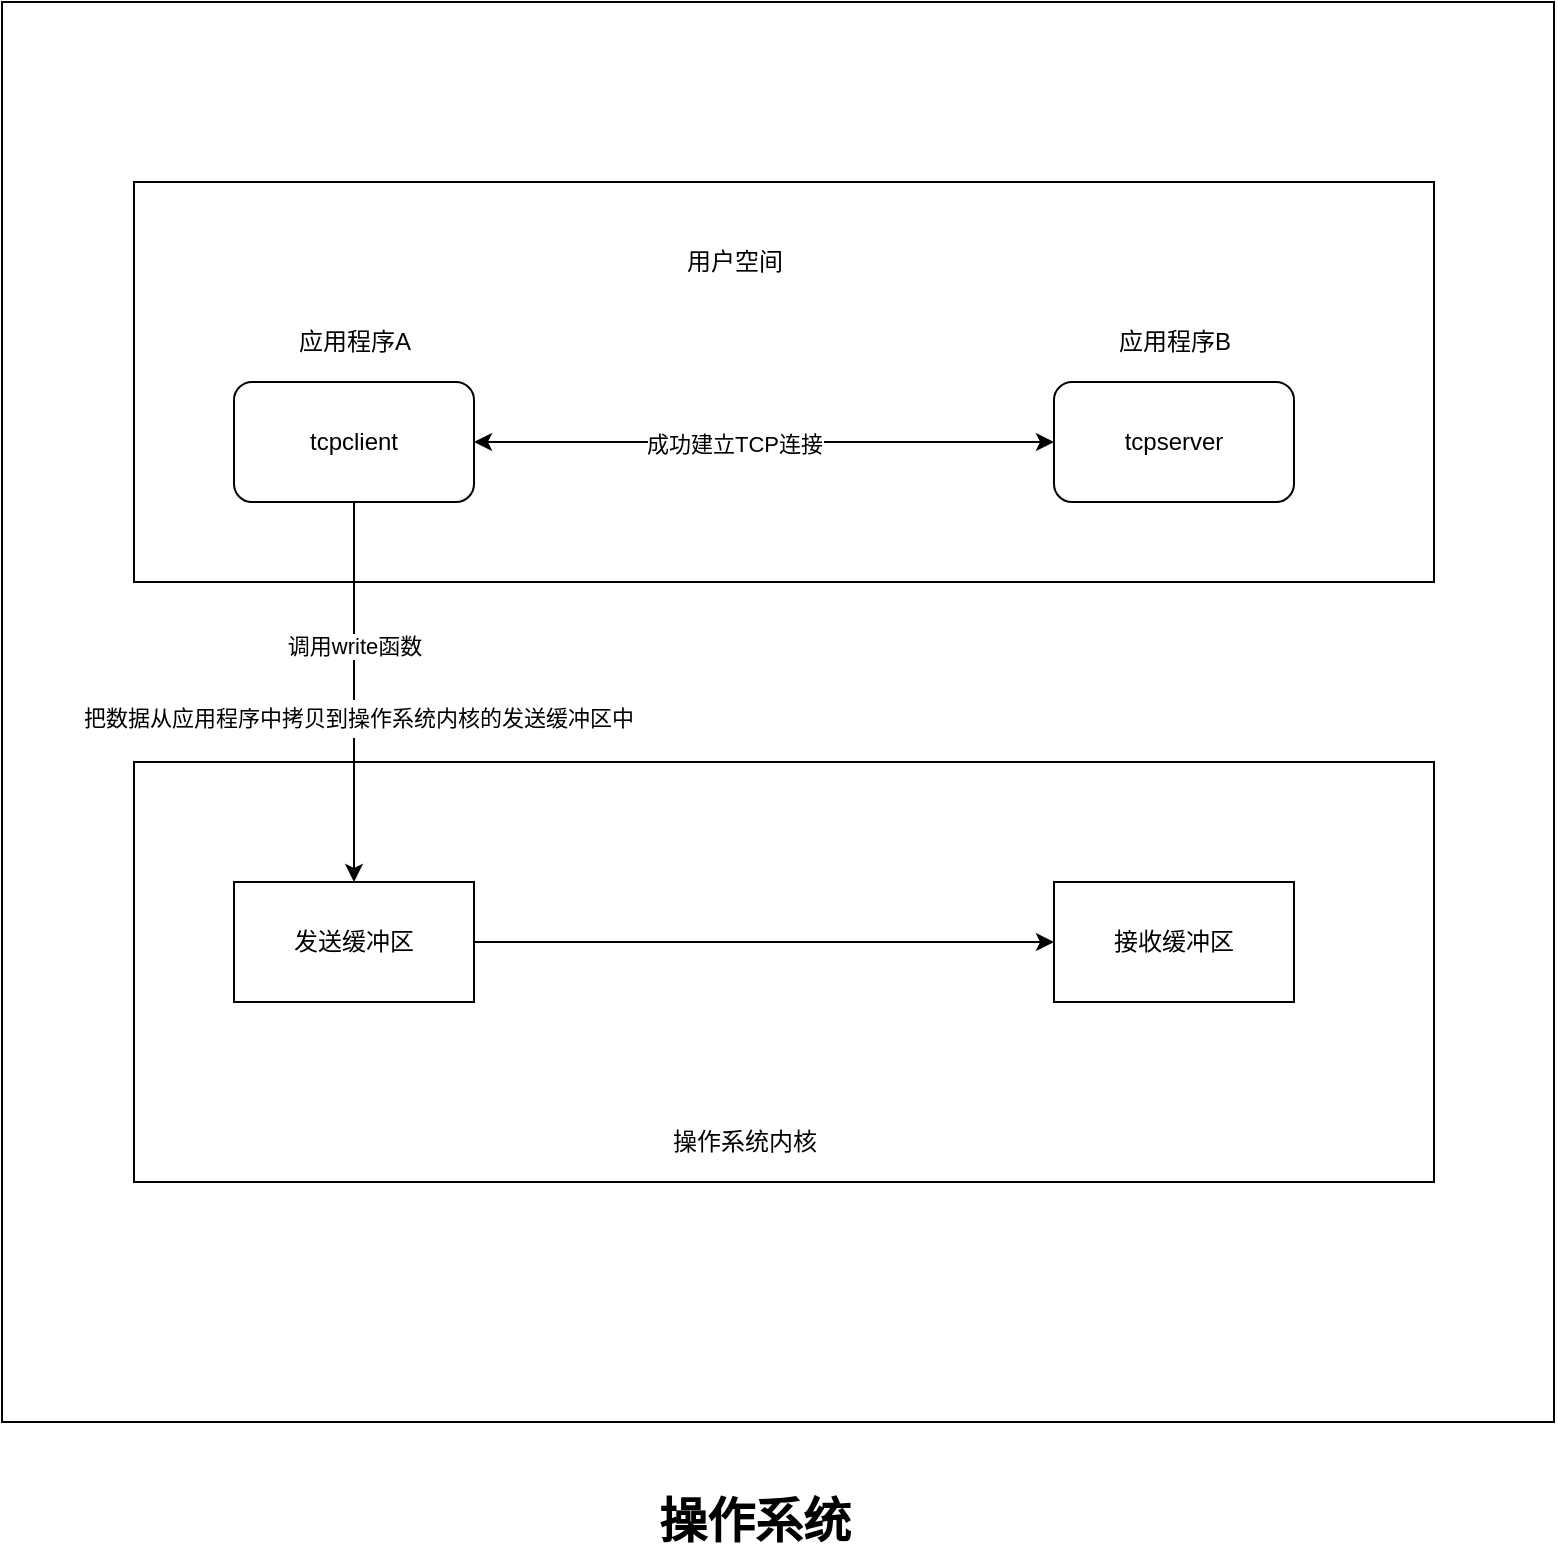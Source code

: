 <mxfile version="16.0.3" type="github">
  <diagram id="8cFxdki_IGBZTcbh_hcU" name="第 1 页">
    <mxGraphModel dx="1488" dy="907" grid="1" gridSize="10" guides="1" tooltips="1" connect="1" arrows="1" fold="1" page="1" pageScale="1" pageWidth="827" pageHeight="1169" math="0" shadow="0">
      <root>
        <mxCell id="0" />
        <mxCell id="1" parent="0" />
        <mxCell id="_ySzMrgHGohoPpWGrHTG-3" value="" style="rounded=0;whiteSpace=wrap;html=1;" parent="1" vertex="1">
          <mxGeometry x="24" y="170" width="776" height="710" as="geometry" />
        </mxCell>
        <mxCell id="_ySzMrgHGohoPpWGrHTG-21" value="" style="rounded=0;whiteSpace=wrap;html=1;" parent="1" vertex="1">
          <mxGeometry x="90" y="260" width="650" height="200" as="geometry" />
        </mxCell>
        <mxCell id="_ySzMrgHGohoPpWGrHTG-17" value="" style="rounded=0;whiteSpace=wrap;html=1;" parent="1" vertex="1">
          <mxGeometry x="90" y="550" width="650" height="210" as="geometry" />
        </mxCell>
        <mxCell id="_ySzMrgHGohoPpWGrHTG-15" style="edgeStyle=orthogonalEdgeStyle;rounded=0;orthogonalLoop=1;jettySize=auto;html=1;exitX=0.5;exitY=1;exitDx=0;exitDy=0;entryX=0.5;entryY=0;entryDx=0;entryDy=0;" parent="1" source="_ySzMrgHGohoPpWGrHTG-1" target="_ySzMrgHGohoPpWGrHTG-6" edge="1">
          <mxGeometry relative="1" as="geometry" />
        </mxCell>
        <mxCell id="_ySzMrgHGohoPpWGrHTG-16" value="调用write函数" style="edgeLabel;html=1;align=center;verticalAlign=middle;resizable=0;points=[];" parent="_ySzMrgHGohoPpWGrHTG-15" vertex="1" connectable="0">
          <mxGeometry x="-0.25" relative="1" as="geometry">
            <mxPoint as="offset" />
          </mxGeometry>
        </mxCell>
        <mxCell id="_ySzMrgHGohoPpWGrHTG-19" value="&lt;span style=&quot;color: rgba(0 , 0 , 0 , 0) ; font-family: monospace ; font-size: 0px ; background-color: rgb(248 , 249 , 250)&quot;&gt;%3CmxGraphModel%3E%3Croot%3E%3CmxCell%20id%3D%220%22%2F%3E%3CmxCell%20id%3D%221%22%20parent%3D%220%22%2F%3E%3CmxCell%20id%3D%222%22%20value%3D%22%E5%BA%94%E7%94%A8%E7%A8%8B%E5%BA%8FA%22%20style%3D%22text%3Bhtml%3D1%3Balign%3Dcenter%3BverticalAlign%3Dmiddle%3Bresizable%3D0%3Bpoints%3D%5B%5D%3Bautosize%3D1%3BstrokeColor%3Dnone%3BfillColor%3Dnone%3B%22%20vertex%3D%221%22%20parent%3D%221%22%3E%3CmxGeometry%20x%3D%22165%22%20y%3D%22330%22%20width%3D%2270%22%20height%3D%2220%22%20as%3D%22geometry%22%2F%3E%3C%2FmxCell%3E%3C%2Froot%3E%3C%2FmxGraphModel%3E&lt;/span&gt;" style="edgeLabel;html=1;align=center;verticalAlign=middle;resizable=0;points=[];" parent="_ySzMrgHGohoPpWGrHTG-15" vertex="1" connectable="0">
          <mxGeometry x="0.154" relative="1" as="geometry">
            <mxPoint as="offset" />
          </mxGeometry>
        </mxCell>
        <mxCell id="_ySzMrgHGohoPpWGrHTG-20" value="&lt;div style=&quot;line-height: 1.75 ; text-align: left&quot;&gt;把数据从应用程序中拷贝到操作系统内核的发送缓冲区中&lt;/div&gt;" style="edgeLabel;html=1;align=center;verticalAlign=middle;resizable=0;points=[];" parent="_ySzMrgHGohoPpWGrHTG-15" vertex="1" connectable="0">
          <mxGeometry x="0.133" y="2" relative="1" as="geometry">
            <mxPoint as="offset" />
          </mxGeometry>
        </mxCell>
        <mxCell id="_ySzMrgHGohoPpWGrHTG-1" value="tcpclient" style="rounded=1;whiteSpace=wrap;html=1;" parent="1" vertex="1">
          <mxGeometry x="140" y="360" width="120" height="60" as="geometry" />
        </mxCell>
        <mxCell id="_ySzMrgHGohoPpWGrHTG-2" value="tcpserver" style="rounded=1;whiteSpace=wrap;html=1;" parent="1" vertex="1">
          <mxGeometry x="550" y="360" width="120" height="60" as="geometry" />
        </mxCell>
        <mxCell id="_ySzMrgHGohoPpWGrHTG-4" value="操作系统" style="text;strokeColor=none;fillColor=none;html=1;fontSize=24;fontStyle=1;verticalAlign=middle;align=center;" parent="1" vertex="1">
          <mxGeometry x="350" y="910" width="100" height="40" as="geometry" />
        </mxCell>
        <mxCell id="_ySzMrgHGohoPpWGrHTG-6" value="发送缓冲区" style="rounded=0;whiteSpace=wrap;html=1;" parent="1" vertex="1">
          <mxGeometry x="140" y="610" width="120" height="60" as="geometry" />
        </mxCell>
        <mxCell id="_ySzMrgHGohoPpWGrHTG-8" value="应用程序A" style="text;html=1;align=center;verticalAlign=middle;resizable=0;points=[];autosize=1;strokeColor=none;fillColor=none;" parent="1" vertex="1">
          <mxGeometry x="165" y="330" width="70" height="20" as="geometry" />
        </mxCell>
        <mxCell id="_ySzMrgHGohoPpWGrHTG-9" value="应用程序B" style="text;html=1;align=center;verticalAlign=middle;resizable=0;points=[];autosize=1;strokeColor=none;fillColor=none;" parent="1" vertex="1">
          <mxGeometry x="575" y="330" width="70" height="20" as="geometry" />
        </mxCell>
        <mxCell id="_ySzMrgHGohoPpWGrHTG-10" value="" style="endArrow=classic;startArrow=classic;html=1;rounded=0;entryX=0;entryY=0.5;entryDx=0;entryDy=0;" parent="1" source="_ySzMrgHGohoPpWGrHTG-1" target="_ySzMrgHGohoPpWGrHTG-2" edge="1">
          <mxGeometry width="50" height="50" relative="1" as="geometry">
            <mxPoint x="390" y="420" as="sourcePoint" />
            <mxPoint x="440" y="370" as="targetPoint" />
          </mxGeometry>
        </mxCell>
        <mxCell id="_ySzMrgHGohoPpWGrHTG-13" value="成功建立TCP连接" style="edgeLabel;html=1;align=center;verticalAlign=middle;resizable=0;points=[];" parent="_ySzMrgHGohoPpWGrHTG-10" vertex="1" connectable="0">
          <mxGeometry x="-0.106" y="-1" relative="1" as="geometry">
            <mxPoint as="offset" />
          </mxGeometry>
        </mxCell>
        <mxCell id="_ySzMrgHGohoPpWGrHTG-18" value="操作系统内核" style="text;html=1;align=center;verticalAlign=middle;resizable=0;points=[];autosize=1;strokeColor=none;fillColor=none;" parent="1" vertex="1">
          <mxGeometry x="350" y="730" width="90" height="20" as="geometry" />
        </mxCell>
        <mxCell id="_ySzMrgHGohoPpWGrHTG-22" value="用户空间" style="text;html=1;align=center;verticalAlign=middle;resizable=0;points=[];autosize=1;strokeColor=none;fillColor=none;" parent="1" vertex="1">
          <mxGeometry x="360" y="290" width="60" height="20" as="geometry" />
        </mxCell>
        <mxCell id="EhwT9ZefxMWWjJk3bJ4f-1" value="接收缓冲区" style="rounded=0;whiteSpace=wrap;html=1;" vertex="1" parent="1">
          <mxGeometry x="550" y="610" width="120" height="60" as="geometry" />
        </mxCell>
        <mxCell id="EhwT9ZefxMWWjJk3bJ4f-4" value="" style="endArrow=classic;html=1;rounded=0;entryX=0;entryY=0.5;entryDx=0;entryDy=0;exitX=1;exitY=0.5;exitDx=0;exitDy=0;" edge="1" parent="1" source="_ySzMrgHGohoPpWGrHTG-6" target="EhwT9ZefxMWWjJk3bJ4f-1">
          <mxGeometry width="50" height="50" relative="1" as="geometry">
            <mxPoint x="340" y="670" as="sourcePoint" />
            <mxPoint x="390" y="620" as="targetPoint" />
          </mxGeometry>
        </mxCell>
      </root>
    </mxGraphModel>
  </diagram>
</mxfile>
